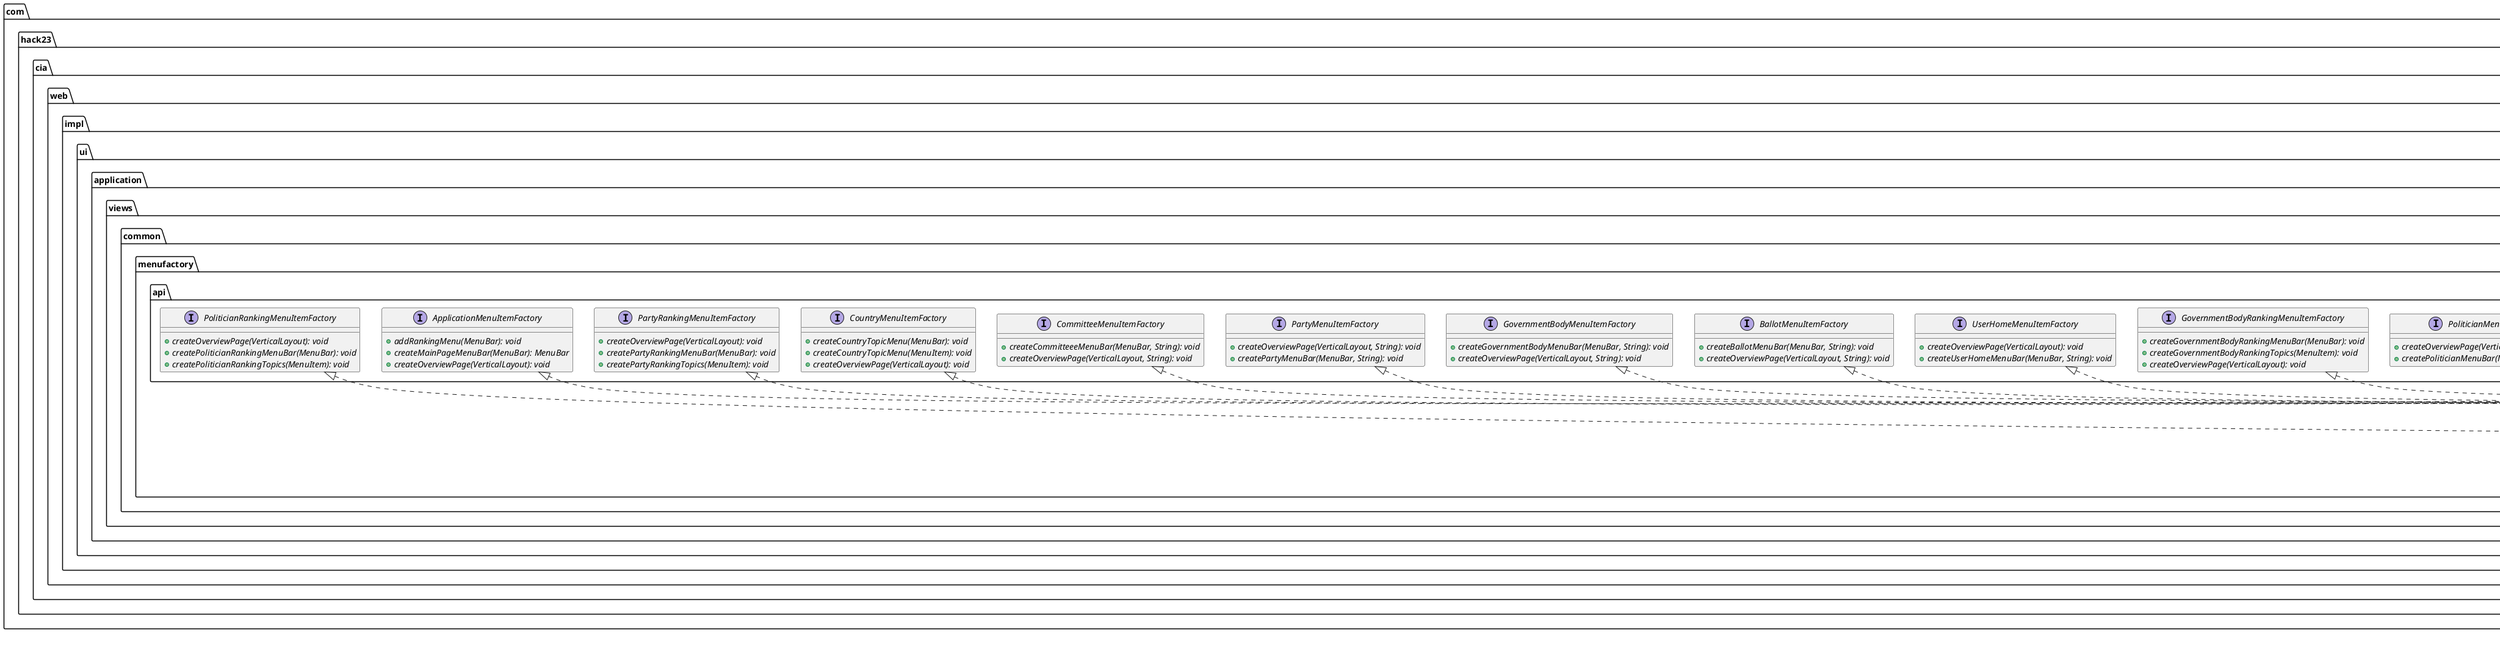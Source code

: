 @startuml
    namespace com.hack23.cia.web.impl.ui.application.views.common.menufactory.impl {

        class DocumentMenuItemFactoryImpl [[DocumentMenuItemFactoryImpl.html]] {
            +createDocumentMenuBar(MenuBar, String): void
            +createDocumentsMenuBar(MenuBar): void
            +createOverviewPage(VerticalLayout, String): void
        }

        abstract class AbstractMenuItemFactoryImpl [[AbstractMenuItemFactoryImpl.html]] {
            {static} #createButtonLink(ResponsiveRow, String, Resource, ClickListener, String): void
            {static} #initApplicationMenuBar(MenuBar): void
        }

        class ParliamentMenuItemFactoryImpl [[ParliamentMenuItemFactoryImpl.html]] {
            +createOverviewPage(VerticalLayout): void
            +createParliamentTopicMenu(MenuBar): void
            +createParliamentTopicMenu(MenuItem): void
        }

        class MinistryRankingMenuItemFactoryImpl [[MinistryRankingMenuItemFactoryImpl.html]] {
            +createMinistryRankingMenuBar(MenuBar): void
            +createMinistryRankingTopics(MenuItem): void
            +createOverviewPage(VerticalLayout): void
        }

        class CommitteeRankingMenuItemFactoryImpl [[CommitteeRankingMenuItemFactoryImpl.html]] {
            +createCommitteeeRankingMenuBar(MenuBar): void
            +createCommitteeRankingTopics(MenuItem): void
            +createOverviewPage(VerticalLayout): void
        }

        class PoliticianRankingMenuItemFactoryImpl [[PoliticianRankingMenuItemFactoryImpl.html]] {
            +createOverviewPage(VerticalLayout): void
            +createPoliticianRankingMenuBar(MenuBar): void
            +createPoliticianRankingTopics(MenuItem): void
        }

        class ApplicationMenuItemFactoryImpl [[ApplicationMenuItemFactoryImpl.html]] {
            +addRankingMenu(MenuBar): void
            +createMainPageMenuBar(MenuBar): MenuBar
            +createOverviewPage(VerticalLayout): void
        }

        class PartyRankingMenuItemFactoryImpl [[PartyRankingMenuItemFactoryImpl.html]] {
            +createOverviewPage(VerticalLayout): void
            +createPartyRankingMenuBar(MenuBar): void
            +createPartyRankingTopics(MenuItem): void
        }

        class CountryMenuItemFactoryImpl [[CountryMenuItemFactoryImpl.html]] {
            +createCountryTopicMenu(MenuBar): void
            +createCountryTopicMenu(MenuItem): void
            +createOverviewPage(VerticalLayout): void
        }

        class CommitteeMenuItemFactoryImpl [[CommitteeMenuItemFactoryImpl.html]] {
            +createCommitteeeMenuBar(MenuBar, String): void
            +createOverviewPage(VerticalLayout, String): void
        }

        class PartyMenuItemFactoryImpl [[PartyMenuItemFactoryImpl.html]] {
            +createOverviewPage(VerticalLayout, String): void
            +createPartyMenuBar(MenuBar, String): void
        }

        class GovernmentBodyMenuItemFactoryImpl [[GovernmentBodyMenuItemFactoryImpl.html]] {
            +createGovernmentBodyMenuBar(MenuBar, String): void
            +createOverviewPage(VerticalLayout, String): void
        }

        class BallotMenuItemFactoryImpl [[BallotMenuItemFactoryImpl.html]] {
            +createBallotMenuBar(MenuBar, String): void
            +createOverviewPage(VerticalLayout, String): void
        }

        class UserHomeMenuItemFactoryImpl [[UserHomeMenuItemFactoryImpl.html]] {
            +createOverviewPage(VerticalLayout): void
            +createUserHomeMenuBar(MenuBar, String): void
        }

        class GovernmentBodyRankingMenuItemFactoryImpl [[GovernmentBodyRankingMenuItemFactoryImpl.html]] {
            +createGovernmentBodyRankingMenuBar(MenuBar): void
            +createGovernmentBodyRankingTopics(MenuItem): void
            +createOverviewPage(VerticalLayout): void
        }

        class PoliticianMenuItemFactoryImpl [[PoliticianMenuItemFactoryImpl.html]] {
            +createOverviewPage(VerticalLayout, String): void
            +createPoliticianMenuBar(MenuBar, String): void
        }

        class MinistryMenuItemFactoryImpl [[MinistryMenuItemFactoryImpl.html]] {
            +createMinistryMenuBar(MenuBar, String): void
            +createOverviewPage(VerticalLayout, String): void
        }

        AbstractMenuItemFactoryImpl <|-- DocumentMenuItemFactoryImpl
        com.hack23.cia.web.impl.ui.application.views.common.menufactory.api.DocumentMenuItemFactory <|.. DocumentMenuItemFactoryImpl
        AbstractMenuItemFactoryImpl <|-- ParliamentMenuItemFactoryImpl
        com.hack23.cia.web.impl.ui.application.views.common.menufactory.api.ParliamentMenuItemFactory <|.. ParliamentMenuItemFactoryImpl
        AbstractMenuItemFactoryImpl <|-- MinistryRankingMenuItemFactoryImpl
        com.hack23.cia.web.impl.ui.application.views.common.menufactory.api.MinistryRankingMenuItemFactory <|.. MinistryRankingMenuItemFactoryImpl
        AbstractMenuItemFactoryImpl <|-- CommitteeRankingMenuItemFactoryImpl
        com.hack23.cia.web.impl.ui.application.views.common.menufactory.api.CommitteeRankingMenuItemFactory <|.. CommitteeRankingMenuItemFactoryImpl
        AbstractMenuItemFactoryImpl <|-- PoliticianRankingMenuItemFactoryImpl
        com.hack23.cia.web.impl.ui.application.views.common.menufactory.api.PoliticianRankingMenuItemFactory <|.. PoliticianRankingMenuItemFactoryImpl
        AbstractMenuItemFactoryImpl <|-- ApplicationMenuItemFactoryImpl
        com.hack23.cia.web.impl.ui.application.views.common.menufactory.api.ApplicationMenuItemFactory <|.. ApplicationMenuItemFactoryImpl
        AbstractMenuItemFactoryImpl <|-- PartyRankingMenuItemFactoryImpl
        com.hack23.cia.web.impl.ui.application.views.common.menufactory.api.PartyRankingMenuItemFactory <|.. PartyRankingMenuItemFactoryImpl
        AbstractMenuItemFactoryImpl <|-- CountryMenuItemFactoryImpl
        com.hack23.cia.web.impl.ui.application.views.common.menufactory.api.CountryMenuItemFactory <|.. CountryMenuItemFactoryImpl
        AbstractMenuItemFactoryImpl <|-- CommitteeMenuItemFactoryImpl
        com.hack23.cia.web.impl.ui.application.views.common.menufactory.api.CommitteeMenuItemFactory <|.. CommitteeMenuItemFactoryImpl
        AbstractMenuItemFactoryImpl <|-- PartyMenuItemFactoryImpl
        com.hack23.cia.web.impl.ui.application.views.common.menufactory.api.PartyMenuItemFactory <|.. PartyMenuItemFactoryImpl
        AbstractMenuItemFactoryImpl <|-- GovernmentBodyMenuItemFactoryImpl
        com.hack23.cia.web.impl.ui.application.views.common.menufactory.api.GovernmentBodyMenuItemFactory <|.. GovernmentBodyMenuItemFactoryImpl
        AbstractMenuItemFactoryImpl <|-- BallotMenuItemFactoryImpl
        com.hack23.cia.web.impl.ui.application.views.common.menufactory.api.BallotMenuItemFactory <|.. BallotMenuItemFactoryImpl
        AbstractMenuItemFactoryImpl <|-- UserHomeMenuItemFactoryImpl
        com.hack23.cia.web.impl.ui.application.views.common.menufactory.api.UserHomeMenuItemFactory <|.. UserHomeMenuItemFactoryImpl
        AbstractMenuItemFactoryImpl <|-- GovernmentBodyRankingMenuItemFactoryImpl
        com.hack23.cia.web.impl.ui.application.views.common.menufactory.api.GovernmentBodyRankingMenuItemFactory <|.. GovernmentBodyRankingMenuItemFactoryImpl
        AbstractMenuItemFactoryImpl <|-- PoliticianMenuItemFactoryImpl
        com.hack23.cia.web.impl.ui.application.views.common.menufactory.api.PoliticianMenuItemFactory <|.. PoliticianMenuItemFactoryImpl
        AbstractMenuItemFactoryImpl <|-- MinistryMenuItemFactoryImpl
        com.hack23.cia.web.impl.ui.application.views.common.menufactory.api.MinistryMenuItemFactory <|.. MinistryMenuItemFactoryImpl
    }

    namespace com.hack23.cia.web.impl.ui.application.views.common.menufactory.api {
        interface DocumentMenuItemFactory [[../api/DocumentMenuItemFactory.html]] {
            {abstract} +createDocumentMenuBar(MenuBar, String): void
            {abstract} +createDocumentsMenuBar(MenuBar): void
            {abstract} +createOverviewPage(VerticalLayout, String): void
        }
        interface ParliamentMenuItemFactory [[../api/ParliamentMenuItemFactory.html]] {
            {abstract} +createOverviewPage(VerticalLayout): void
            {abstract} +createParliamentTopicMenu(MenuBar): void
            {abstract} +createParliamentTopicMenu(MenuItem): void
        }
        interface MinistryRankingMenuItemFactory [[../api/MinistryRankingMenuItemFactory.html]] {
            {abstract} +createMinistryRankingMenuBar(MenuBar): void
            {abstract} +createMinistryRankingTopics(MenuItem): void
            {abstract} +createOverviewPage(VerticalLayout): void
        }
        interface CommitteeRankingMenuItemFactory [[../api/CommitteeRankingMenuItemFactory.html]] {
            {abstract} +createCommitteeeRankingMenuBar(MenuBar): void
            {abstract} +createCommitteeRankingTopics(MenuItem): void
            {abstract} +createOverviewPage(VerticalLayout): void
        }
        interface PoliticianRankingMenuItemFactory [[../api/PoliticianRankingMenuItemFactory.html]] {
            {abstract} +createOverviewPage(VerticalLayout): void
            {abstract} +createPoliticianRankingMenuBar(MenuBar): void
            {abstract} +createPoliticianRankingTopics(MenuItem): void
        }
        interface ApplicationMenuItemFactory [[../api/ApplicationMenuItemFactory.html]] {
            {abstract} +addRankingMenu(MenuBar): void
            {abstract} +createMainPageMenuBar(MenuBar): MenuBar
            {abstract} +createOverviewPage(VerticalLayout): void
        }
        interface PartyRankingMenuItemFactory [[../api/PartyRankingMenuItemFactory.html]] {
            {abstract} +createOverviewPage(VerticalLayout): void
            {abstract} +createPartyRankingMenuBar(MenuBar): void
            {abstract} +createPartyRankingTopics(MenuItem): void
        }
        interface CountryMenuItemFactory [[../api/CountryMenuItemFactory.html]] {
            {abstract} +createCountryTopicMenu(MenuBar): void
            {abstract} +createCountryTopicMenu(MenuItem): void
            {abstract} +createOverviewPage(VerticalLayout): void
        }
        interface CommitteeMenuItemFactory [[../api/CommitteeMenuItemFactory.html]] {
            {abstract} +createCommitteeeMenuBar(MenuBar, String): void
            {abstract} +createOverviewPage(VerticalLayout, String): void
        }
        interface PartyMenuItemFactory [[../api/PartyMenuItemFactory.html]] {
            {abstract} +createOverviewPage(VerticalLayout, String): void
            {abstract} +createPartyMenuBar(MenuBar, String): void
        }
        interface GovernmentBodyMenuItemFactory [[../api/GovernmentBodyMenuItemFactory.html]] {
            {abstract} +createGovernmentBodyMenuBar(MenuBar, String): void
            {abstract} +createOverviewPage(VerticalLayout, String): void
        }
        interface BallotMenuItemFactory [[../api/BallotMenuItemFactory.html]] {
            {abstract} +createBallotMenuBar(MenuBar, String): void
            {abstract} +createOverviewPage(VerticalLayout, String): void
        }
        interface UserHomeMenuItemFactory [[../api/UserHomeMenuItemFactory.html]] {
            {abstract} +createOverviewPage(VerticalLayout): void
            {abstract} +createUserHomeMenuBar(MenuBar, String): void
        }
        interface GovernmentBodyRankingMenuItemFactory [[../api/GovernmentBodyRankingMenuItemFactory.html]] {
            {abstract} +createGovernmentBodyRankingMenuBar(MenuBar): void
            {abstract} +createGovernmentBodyRankingTopics(MenuItem): void
            {abstract} +createOverviewPage(VerticalLayout): void
        }
        interface PoliticianMenuItemFactory [[../api/PoliticianMenuItemFactory.html]] {
            {abstract} +createOverviewPage(VerticalLayout, String): void
            {abstract} +createPoliticianMenuBar(MenuBar, String): void
        }
        interface MinistryMenuItemFactory [[../api/MinistryMenuItemFactory.html]] {
            {abstract} +createMinistryMenuBar(MenuBar, String): void
            {abstract} +createOverviewPage(VerticalLayout, String): void
        }
    }

    center footer UMLDoclet 2.0.12, PlantUML 1.2020.16
@enduml
